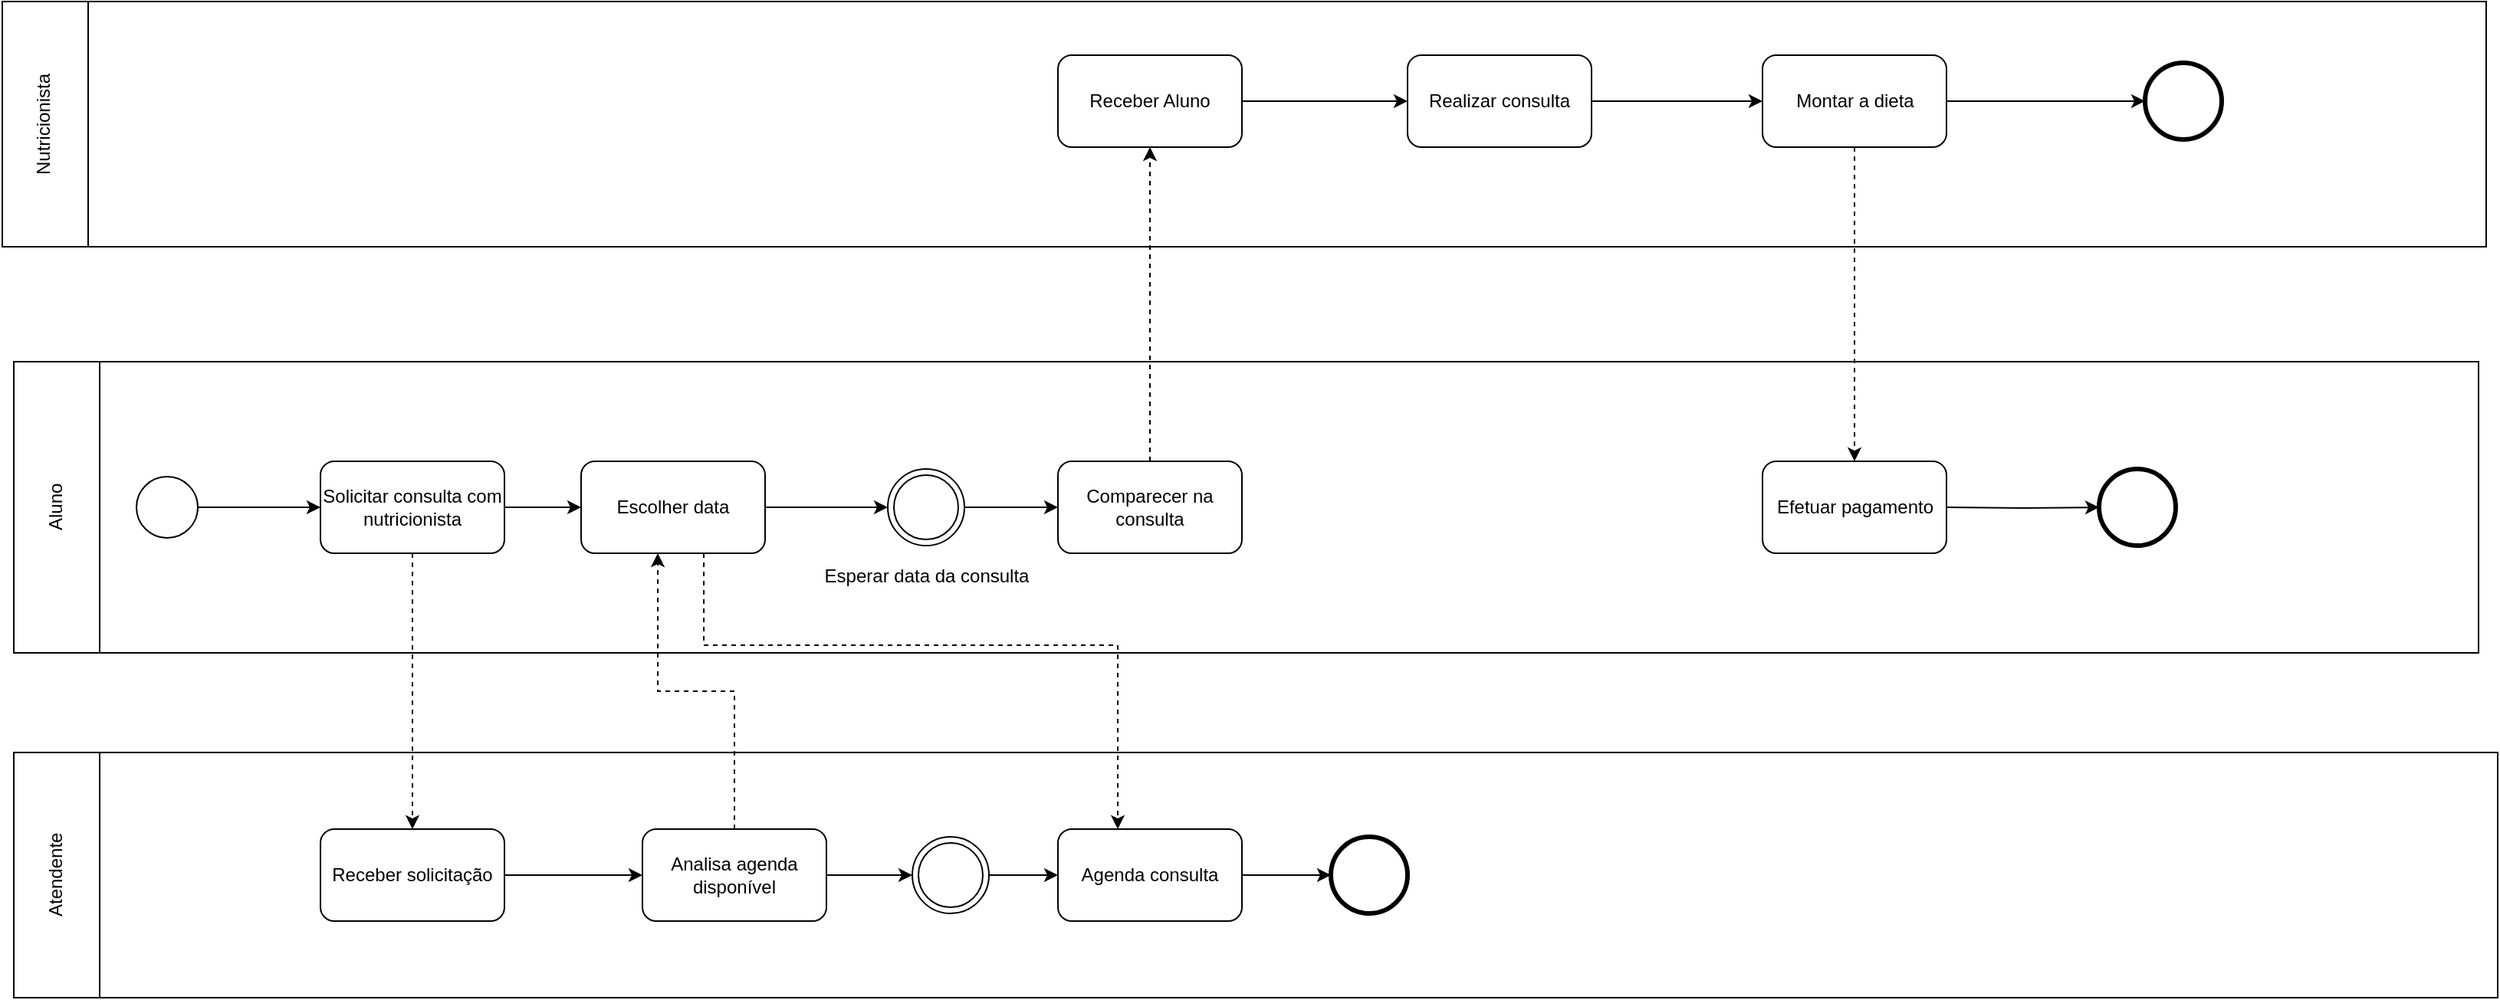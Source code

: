 <mxfile version="24.0.2" type="device">
  <diagram name="Página-1" id="TsvmExbYLuAgtq4yQCSS">
    <mxGraphModel dx="1793" dy="965" grid="1" gridSize="10" guides="1" tooltips="1" connect="1" arrows="1" fold="1" page="1" pageScale="1" pageWidth="827" pageHeight="1169" math="0" shadow="0">
      <root>
        <mxCell id="0" />
        <mxCell id="1" parent="0" />
        <mxCell id="owV9URa_r3K--Gm2qVyX-61" value="" style="rounded=0;whiteSpace=wrap;html=1;gradientColor=none;fillColor=default;" vertex="1" parent="1">
          <mxGeometry x="78.5" y="80" width="1564" height="160" as="geometry" />
        </mxCell>
        <mxCell id="owV9URa_r3K--Gm2qVyX-5" value="" style="rounded=0;whiteSpace=wrap;html=1;gradientColor=none;fillColor=default;" vertex="1" parent="1">
          <mxGeometry x="86" y="570" width="1564" height="160" as="geometry" />
        </mxCell>
        <mxCell id="owV9URa_r3K--Gm2qVyX-1" value="" style="rounded=0;whiteSpace=wrap;html=1;gradientColor=none;fillColor=default;" vertex="1" parent="1">
          <mxGeometry x="83.5" y="315" width="1554" height="190" as="geometry" />
        </mxCell>
        <mxCell id="owV9URa_r3K--Gm2qVyX-20" style="edgeStyle=orthogonalEdgeStyle;rounded=0;orthogonalLoop=1;jettySize=auto;html=1;dashed=1;" edge="1" parent="1" source="owV9URa_r3K--Gm2qVyX-14" target="owV9URa_r3K--Gm2qVyX-19">
          <mxGeometry relative="1" as="geometry" />
        </mxCell>
        <mxCell id="owV9URa_r3K--Gm2qVyX-2" value="Aluno" style="rounded=0;whiteSpace=wrap;html=1;textDirection=vertical-lr;rotation=-180;" vertex="1" parent="1">
          <mxGeometry x="30" y="315" width="56" height="190" as="geometry" />
        </mxCell>
        <mxCell id="owV9URa_r3K--Gm2qVyX-13" value="" style="ellipse;whiteSpace=wrap;html=1;aspect=fixed;" vertex="1" parent="1">
          <mxGeometry x="110" y="390" width="40" height="40" as="geometry" />
        </mxCell>
        <mxCell id="owV9URa_r3K--Gm2qVyX-71" value="" style="edgeStyle=orthogonalEdgeStyle;rounded=0;orthogonalLoop=1;jettySize=auto;html=1;" edge="1" parent="1" source="owV9URa_r3K--Gm2qVyX-14" target="owV9URa_r3K--Gm2qVyX-70">
          <mxGeometry relative="1" as="geometry" />
        </mxCell>
        <mxCell id="owV9URa_r3K--Gm2qVyX-14" value="Solicitar consulta com nutricionista" style="whiteSpace=wrap;html=1;rounded=1;" vertex="1" parent="1">
          <mxGeometry x="230" y="380" width="120" height="60" as="geometry" />
        </mxCell>
        <mxCell id="owV9URa_r3K--Gm2qVyX-15" value="" style="edgeStyle=orthogonalEdgeStyle;rounded=0;orthogonalLoop=1;jettySize=auto;html=1;" edge="1" parent="1" source="owV9URa_r3K--Gm2qVyX-13" target="owV9URa_r3K--Gm2qVyX-14">
          <mxGeometry relative="1" as="geometry" />
        </mxCell>
        <mxCell id="owV9URa_r3K--Gm2qVyX-28" value="" style="ellipse;shape=doubleEllipse;whiteSpace=wrap;html=1;aspect=fixed;" vertex="1" parent="1">
          <mxGeometry x="600" y="385" width="50" height="50" as="geometry" />
        </mxCell>
        <mxCell id="owV9URa_r3K--Gm2qVyX-75" style="edgeStyle=orthogonalEdgeStyle;rounded=0;orthogonalLoop=1;jettySize=auto;html=1;dashed=1;" edge="1" parent="1" source="owV9URa_r3K--Gm2qVyX-31" target="owV9URa_r3K--Gm2qVyX-63">
          <mxGeometry relative="1" as="geometry" />
        </mxCell>
        <mxCell id="owV9URa_r3K--Gm2qVyX-31" value="Comparecer na consulta" style="whiteSpace=wrap;html=1;rounded=1;" vertex="1" parent="1">
          <mxGeometry x="711" y="380" width="120" height="60" as="geometry" />
        </mxCell>
        <mxCell id="owV9URa_r3K--Gm2qVyX-32" value="" style="edgeStyle=orthogonalEdgeStyle;rounded=0;orthogonalLoop=1;jettySize=auto;html=1;" edge="1" parent="1" source="owV9URa_r3K--Gm2qVyX-28" target="owV9URa_r3K--Gm2qVyX-31">
          <mxGeometry relative="1" as="geometry" />
        </mxCell>
        <mxCell id="owV9URa_r3K--Gm2qVyX-6" value="Atendente" style="rounded=0;whiteSpace=wrap;html=1;textDirection=vertical-lr;rotation=-180;" vertex="1" parent="1">
          <mxGeometry x="30.0" y="570" width="56" height="160" as="geometry" />
        </mxCell>
        <mxCell id="owV9URa_r3K--Gm2qVyX-19" value="Receber solicitação" style="whiteSpace=wrap;html=1;rounded=1;" vertex="1" parent="1">
          <mxGeometry x="230" y="620" width="120" height="60" as="geometry" />
        </mxCell>
        <mxCell id="owV9URa_r3K--Gm2qVyX-23" value="" style="ellipse;shape=doubleEllipse;whiteSpace=wrap;html=1;aspect=fixed;" vertex="1" parent="1">
          <mxGeometry x="616" y="625" width="50" height="50" as="geometry" />
        </mxCell>
        <mxCell id="owV9URa_r3K--Gm2qVyX-72" style="edgeStyle=orthogonalEdgeStyle;rounded=0;orthogonalLoop=1;jettySize=auto;html=1;dashed=1;" edge="1" parent="1" source="owV9URa_r3K--Gm2qVyX-21" target="owV9URa_r3K--Gm2qVyX-70">
          <mxGeometry relative="1" as="geometry">
            <Array as="points">
              <mxPoint x="500" y="530" />
              <mxPoint x="450" y="530" />
            </Array>
          </mxGeometry>
        </mxCell>
        <mxCell id="owV9URa_r3K--Gm2qVyX-21" value="Analisa agenda disponível" style="whiteSpace=wrap;html=1;rounded=1;" vertex="1" parent="1">
          <mxGeometry x="440" y="620" width="120" height="60" as="geometry" />
        </mxCell>
        <mxCell id="owV9URa_r3K--Gm2qVyX-22" value="" style="edgeStyle=orthogonalEdgeStyle;rounded=0;orthogonalLoop=1;jettySize=auto;html=1;" edge="1" parent="1" source="owV9URa_r3K--Gm2qVyX-19" target="owV9URa_r3K--Gm2qVyX-21">
          <mxGeometry relative="1" as="geometry" />
        </mxCell>
        <mxCell id="owV9URa_r3K--Gm2qVyX-77" style="edgeStyle=orthogonalEdgeStyle;rounded=0;orthogonalLoop=1;jettySize=auto;html=1;" edge="1" parent="1" source="owV9URa_r3K--Gm2qVyX-26" target="owV9URa_r3K--Gm2qVyX-76">
          <mxGeometry relative="1" as="geometry" />
        </mxCell>
        <mxCell id="owV9URa_r3K--Gm2qVyX-26" value="Agenda consulta" style="whiteSpace=wrap;html=1;rounded=1;" vertex="1" parent="1">
          <mxGeometry x="711" y="620" width="120" height="60" as="geometry" />
        </mxCell>
        <mxCell id="owV9URa_r3K--Gm2qVyX-25" style="edgeStyle=orthogonalEdgeStyle;rounded=0;orthogonalLoop=1;jettySize=auto;html=1;" edge="1" parent="1" source="owV9URa_r3K--Gm2qVyX-21" target="owV9URa_r3K--Gm2qVyX-23">
          <mxGeometry relative="1" as="geometry" />
        </mxCell>
        <mxCell id="owV9URa_r3K--Gm2qVyX-27" value="" style="edgeStyle=orthogonalEdgeStyle;rounded=0;orthogonalLoop=1;jettySize=auto;html=1;" edge="1" parent="1" source="owV9URa_r3K--Gm2qVyX-23" target="owV9URa_r3K--Gm2qVyX-26">
          <mxGeometry relative="1" as="geometry" />
        </mxCell>
        <mxCell id="owV9URa_r3K--Gm2qVyX-54" style="edgeStyle=orthogonalEdgeStyle;rounded=0;orthogonalLoop=1;jettySize=auto;html=1;" edge="1" parent="1" target="owV9URa_r3K--Gm2qVyX-55">
          <mxGeometry relative="1" as="geometry">
            <mxPoint x="1290.5" y="410" as="sourcePoint" />
            <mxPoint x="1340" y="410" as="targetPoint" />
          </mxGeometry>
        </mxCell>
        <mxCell id="owV9URa_r3K--Gm2qVyX-55" value="" style="ellipse;whiteSpace=wrap;html=1;aspect=fixed;strokeWidth=3;" vertex="1" parent="1">
          <mxGeometry x="1390" y="385" width="50" height="50" as="geometry" />
        </mxCell>
        <mxCell id="owV9URa_r3K--Gm2qVyX-57" value="Esperar data da consulta" style="text;html=1;align=center;verticalAlign=middle;resizable=0;points=[];autosize=1;strokeColor=none;fillColor=none;" vertex="1" parent="1">
          <mxGeometry x="545" y="440" width="160" height="30" as="geometry" />
        </mxCell>
        <mxCell id="owV9URa_r3K--Gm2qVyX-62" value="Nutricionista" style="rounded=0;whiteSpace=wrap;html=1;textDirection=vertical-lr;rotation=-180;" vertex="1" parent="1">
          <mxGeometry x="22.5" y="80" width="56" height="160" as="geometry" />
        </mxCell>
        <mxCell id="owV9URa_r3K--Gm2qVyX-63" value="Receber Aluno" style="whiteSpace=wrap;html=1;rounded=1;" vertex="1" parent="1">
          <mxGeometry x="711" y="115" width="120" height="60" as="geometry" />
        </mxCell>
        <mxCell id="owV9URa_r3K--Gm2qVyX-65" value="Realizar consulta" style="whiteSpace=wrap;html=1;rounded=1;" vertex="1" parent="1">
          <mxGeometry x="939" y="115" width="120" height="60" as="geometry" />
        </mxCell>
        <mxCell id="owV9URa_r3K--Gm2qVyX-66" value="" style="edgeStyle=orthogonalEdgeStyle;rounded=0;orthogonalLoop=1;jettySize=auto;html=1;" edge="1" parent="1" source="owV9URa_r3K--Gm2qVyX-63" target="owV9URa_r3K--Gm2qVyX-65">
          <mxGeometry relative="1" as="geometry" />
        </mxCell>
        <mxCell id="owV9URa_r3K--Gm2qVyX-82" style="edgeStyle=orthogonalEdgeStyle;rounded=0;orthogonalLoop=1;jettySize=auto;html=1;" edge="1" parent="1" source="owV9URa_r3K--Gm2qVyX-67" target="owV9URa_r3K--Gm2qVyX-81">
          <mxGeometry relative="1" as="geometry" />
        </mxCell>
        <mxCell id="owV9URa_r3K--Gm2qVyX-84" style="edgeStyle=orthogonalEdgeStyle;rounded=0;orthogonalLoop=1;jettySize=auto;html=1;dashed=1;" edge="1" parent="1" source="owV9URa_r3K--Gm2qVyX-67" target="owV9URa_r3K--Gm2qVyX-80">
          <mxGeometry relative="1" as="geometry" />
        </mxCell>
        <mxCell id="owV9URa_r3K--Gm2qVyX-67" value="Montar a dieta" style="whiteSpace=wrap;html=1;rounded=1;" vertex="1" parent="1">
          <mxGeometry x="1170.5" y="115" width="120" height="60" as="geometry" />
        </mxCell>
        <mxCell id="owV9URa_r3K--Gm2qVyX-68" style="edgeStyle=orthogonalEdgeStyle;rounded=0;orthogonalLoop=1;jettySize=auto;html=1;" edge="1" parent="1" source="owV9URa_r3K--Gm2qVyX-65" target="owV9URa_r3K--Gm2qVyX-67">
          <mxGeometry relative="1" as="geometry">
            <mxPoint x="1115" y="150" as="targetPoint" />
          </mxGeometry>
        </mxCell>
        <mxCell id="owV9URa_r3K--Gm2qVyX-73" style="edgeStyle=orthogonalEdgeStyle;rounded=0;orthogonalLoop=1;jettySize=auto;html=1;dashed=1;" edge="1" parent="1" source="owV9URa_r3K--Gm2qVyX-70" target="owV9URa_r3K--Gm2qVyX-26">
          <mxGeometry relative="1" as="geometry">
            <Array as="points">
              <mxPoint x="480" y="500" />
              <mxPoint x="750" y="500" />
            </Array>
          </mxGeometry>
        </mxCell>
        <mxCell id="owV9URa_r3K--Gm2qVyX-74" style="edgeStyle=orthogonalEdgeStyle;rounded=0;orthogonalLoop=1;jettySize=auto;html=1;" edge="1" parent="1" source="owV9URa_r3K--Gm2qVyX-70" target="owV9URa_r3K--Gm2qVyX-28">
          <mxGeometry relative="1" as="geometry" />
        </mxCell>
        <mxCell id="owV9URa_r3K--Gm2qVyX-70" value="Escolher data" style="whiteSpace=wrap;html=1;rounded=1;" vertex="1" parent="1">
          <mxGeometry x="400" y="380" width="120" height="60" as="geometry" />
        </mxCell>
        <mxCell id="owV9URa_r3K--Gm2qVyX-76" value="" style="ellipse;whiteSpace=wrap;html=1;aspect=fixed;strokeWidth=3;" vertex="1" parent="1">
          <mxGeometry x="889" y="625" width="50" height="50" as="geometry" />
        </mxCell>
        <mxCell id="owV9URa_r3K--Gm2qVyX-80" value="Efetuar pagamento" style="whiteSpace=wrap;html=1;rounded=1;" vertex="1" parent="1">
          <mxGeometry x="1170.5" y="380" width="120" height="60" as="geometry" />
        </mxCell>
        <mxCell id="owV9URa_r3K--Gm2qVyX-81" value="" style="ellipse;whiteSpace=wrap;html=1;aspect=fixed;strokeWidth=3;" vertex="1" parent="1">
          <mxGeometry x="1420" y="120" width="50" height="50" as="geometry" />
        </mxCell>
      </root>
    </mxGraphModel>
  </diagram>
</mxfile>
